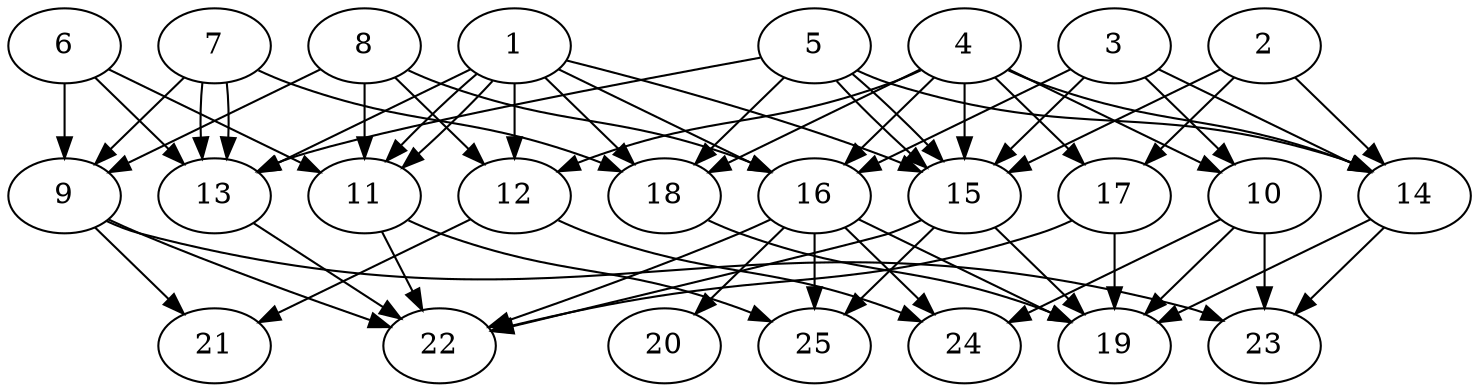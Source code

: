// DAG automatically generated by daggen at Tue Aug  6 16:26:47 2019
// ./daggen --dot -n 25 --ccr 0.4 --fat 0.7 --regular 0.5 --density 0.8 --mindata 5242880 --maxdata 52428800 
digraph G {
  1 [size="114319360", alpha="0.02", expect_size="45727744"] 
  1 -> 11 [size ="45727744"]
  1 -> 11 [size ="45727744"]
  1 -> 12 [size ="45727744"]
  1 -> 13 [size ="45727744"]
  1 -> 15 [size ="45727744"]
  1 -> 16 [size ="45727744"]
  1 -> 18 [size ="45727744"]
  2 [size="36672000", alpha="0.00", expect_size="14668800"] 
  2 -> 14 [size ="14668800"]
  2 -> 15 [size ="14668800"]
  2 -> 17 [size ="14668800"]
  3 [size="60533760", alpha="0.14", expect_size="24213504"] 
  3 -> 10 [size ="24213504"]
  3 -> 14 [size ="24213504"]
  3 -> 15 [size ="24213504"]
  3 -> 16 [size ="24213504"]
  4 [size="86010880", alpha="0.08", expect_size="34404352"] 
  4 -> 10 [size ="34404352"]
  4 -> 12 [size ="34404352"]
  4 -> 14 [size ="34404352"]
  4 -> 15 [size ="34404352"]
  4 -> 16 [size ="34404352"]
  4 -> 17 [size ="34404352"]
  4 -> 18 [size ="34404352"]
  5 [size="92556800", alpha="0.05", expect_size="37022720"] 
  5 -> 13 [size ="37022720"]
  5 -> 14 [size ="37022720"]
  5 -> 15 [size ="37022720"]
  5 -> 15 [size ="37022720"]
  5 -> 18 [size ="37022720"]
  6 [size="21639680", alpha="0.02", expect_size="8655872"] 
  6 -> 9 [size ="8655872"]
  6 -> 11 [size ="8655872"]
  6 -> 13 [size ="8655872"]
  7 [size="70248960", alpha="0.13", expect_size="28099584"] 
  7 -> 9 [size ="28099584"]
  7 -> 13 [size ="28099584"]
  7 -> 13 [size ="28099584"]
  7 -> 18 [size ="28099584"]
  8 [size="62115840", alpha="0.05", expect_size="24846336"] 
  8 -> 9 [size ="24846336"]
  8 -> 11 [size ="24846336"]
  8 -> 12 [size ="24846336"]
  8 -> 16 [size ="24846336"]
  9 [size="130311680", alpha="0.01", expect_size="52124672"] 
  9 -> 21 [size ="52124672"]
  9 -> 22 [size ="52124672"]
  9 -> 23 [size ="52124672"]
  10 [size="52160000", alpha="0.14", expect_size="20864000"] 
  10 -> 19 [size ="20864000"]
  10 -> 23 [size ="20864000"]
  10 -> 24 [size ="20864000"]
  11 [size="47920640", alpha="0.04", expect_size="19168256"] 
  11 -> 22 [size ="19168256"]
  11 -> 25 [size ="19168256"]
  12 [size="57008640", alpha="0.17", expect_size="22803456"] 
  12 -> 21 [size ="22803456"]
  12 -> 24 [size ="22803456"]
  13 [size="58654720", alpha="0.09", expect_size="23461888"] 
  13 -> 22 [size ="23461888"]
  14 [size="20866560", alpha="0.00", expect_size="8346624"] 
  14 -> 19 [size ="8346624"]
  14 -> 23 [size ="8346624"]
  15 [size="67438080", alpha="0.19", expect_size="26975232"] 
  15 -> 19 [size ="26975232"]
  15 -> 22 [size ="26975232"]
  15 -> 25 [size ="26975232"]
  16 [size="99535360", alpha="0.19", expect_size="39814144"] 
  16 -> 19 [size ="39814144"]
  16 -> 20 [size ="39814144"]
  16 -> 22 [size ="39814144"]
  16 -> 24 [size ="39814144"]
  16 -> 25 [size ="39814144"]
  17 [size="112460800", alpha="0.06", expect_size="44984320"] 
  17 -> 19 [size ="44984320"]
  17 -> 22 [size ="44984320"]
  18 [size="72924160", alpha="0.19", expect_size="29169664"] 
  18 -> 19 [size ="29169664"]
  19 [size="105228800", alpha="0.13", expect_size="42091520"] 
  20 [size="111247360", alpha="0.14", expect_size="44498944"] 
  21 [size="76311040", alpha="0.13", expect_size="30524416"] 
  22 [size="102167040", alpha="0.16", expect_size="40866816"] 
  23 [size="84915200", alpha="0.07", expect_size="33966080"] 
  24 [size="20032000", alpha="0.11", expect_size="8012800"] 
  25 [size="20078080", alpha="0.08", expect_size="8031232"] 
}
